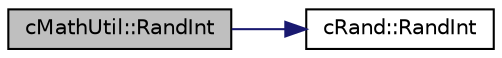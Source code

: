digraph "cMathUtil::RandInt"
{
 // LATEX_PDF_SIZE
  edge [fontname="Helvetica",fontsize="10",labelfontname="Helvetica",labelfontsize="10"];
  node [fontname="Helvetica",fontsize="10",shape=record];
  rankdir="LR";
  Node1 [label="cMathUtil::RandInt",height=0.2,width=0.4,color="black", fillcolor="grey75", style="filled", fontcolor="black",tooltip=" "];
  Node1 -> Node2 [color="midnightblue",fontsize="10",style="solid",fontname="Helvetica"];
  Node2 [label="cRand::RandInt",height=0.2,width=0.4,color="black", fillcolor="white", style="filled",URL="$classc_rand.html#a09e05343a1c864cb406148706ed2d034",tooltip=" "];
}
